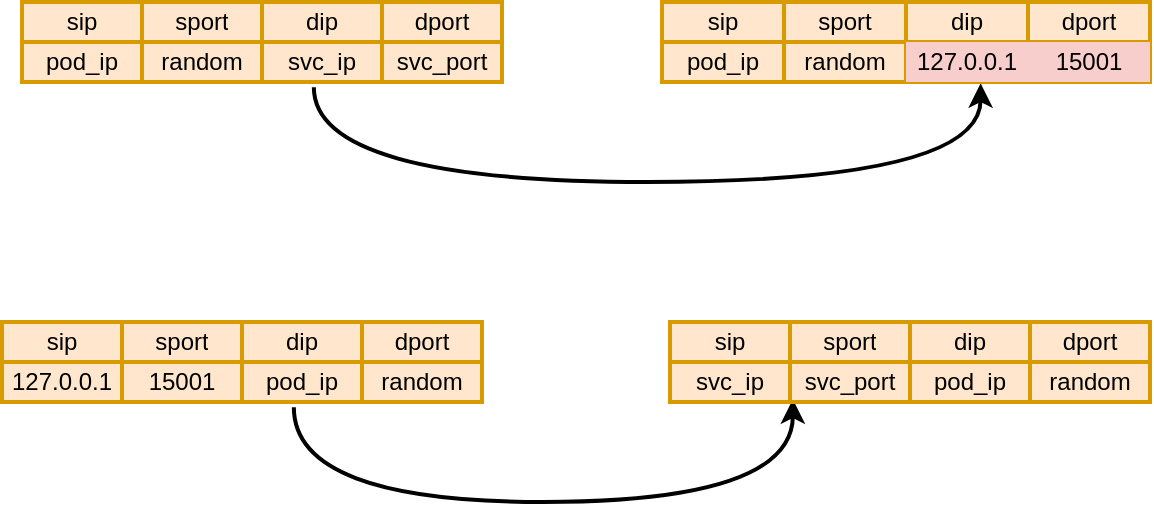 <mxfile version="14.4.2" type="github">
  <diagram id="q3DHzyylVSjhvPdqJ01j" name="Page-1">
    <mxGraphModel dx="782" dy="475" grid="1" gridSize="10" guides="1" tooltips="1" connect="1" arrows="1" fold="1" page="1" pageScale="1" pageWidth="850" pageHeight="1100" math="0" shadow="0">
      <root>
        <mxCell id="0" />
        <mxCell id="1" parent="0" />
        <mxCell id="aCyn5NSVWf0VDw9uky3m-24" style="edgeStyle=orthogonalEdgeStyle;rounded=0;orthogonalLoop=1;jettySize=auto;html=1;curved=1;exitX=0.608;exitY=1.133;exitDx=0;exitDy=0;exitPerimeter=0;entryX=0.653;entryY=1.033;entryDx=0;entryDy=0;entryPerimeter=0;strokeWidth=2;sketch=0;" edge="1" parent="1" source="aCyn5NSVWf0VDw9uky3m-7" target="aCyn5NSVWf0VDw9uky3m-18">
          <mxGeometry relative="1" as="geometry">
            <Array as="points">
              <mxPoint x="266" y="220" />
              <mxPoint x="599" y="220" />
            </Array>
          </mxGeometry>
        </mxCell>
        <mxCell id="aCyn5NSVWf0VDw9uky3m-1" value="" style="shape=table;html=1;whiteSpace=wrap;startSize=0;container=1;collapsible=0;childLayout=tableLayout;shadow=0;fillColor=#ffe6cc;strokeColor=#d79b00;strokeWidth=2;" vertex="1" parent="1">
          <mxGeometry x="120" y="130" width="240" height="40" as="geometry" />
        </mxCell>
        <mxCell id="aCyn5NSVWf0VDw9uky3m-2" value="" style="shape=partialRectangle;html=1;whiteSpace=wrap;collapsible=0;dropTarget=0;pointerEvents=0;fillColor=none;top=0;left=0;bottom=0;right=0;points=[[0,0.5],[1,0.5]];portConstraint=eastwest;" vertex="1" parent="aCyn5NSVWf0VDw9uky3m-1">
          <mxGeometry width="240" height="20" as="geometry" />
        </mxCell>
        <mxCell id="aCyn5NSVWf0VDw9uky3m-3" value="sip" style="shape=partialRectangle;html=1;whiteSpace=wrap;connectable=0;overflow=hidden;fillColor=none;top=0;left=0;bottom=0;right=0;" vertex="1" parent="aCyn5NSVWf0VDw9uky3m-2">
          <mxGeometry width="60" height="20" as="geometry" />
        </mxCell>
        <mxCell id="aCyn5NSVWf0VDw9uky3m-4" value="sport" style="shape=partialRectangle;html=1;whiteSpace=wrap;connectable=0;overflow=hidden;fillColor=none;top=0;left=0;bottom=0;right=0;" vertex="1" parent="aCyn5NSVWf0VDw9uky3m-2">
          <mxGeometry x="60" width="60" height="20" as="geometry" />
        </mxCell>
        <mxCell id="aCyn5NSVWf0VDw9uky3m-5" value="dip" style="shape=partialRectangle;html=1;whiteSpace=wrap;connectable=0;overflow=hidden;fillColor=none;top=0;left=0;bottom=0;right=0;" vertex="1" parent="aCyn5NSVWf0VDw9uky3m-2">
          <mxGeometry x="120" width="60" height="20" as="geometry" />
        </mxCell>
        <mxCell id="aCyn5NSVWf0VDw9uky3m-6" value="dport" style="shape=partialRectangle;html=1;whiteSpace=wrap;connectable=0;overflow=hidden;fillColor=none;top=0;left=0;bottom=0;right=0;" vertex="1" parent="aCyn5NSVWf0VDw9uky3m-2">
          <mxGeometry x="180" width="60" height="20" as="geometry" />
        </mxCell>
        <mxCell id="aCyn5NSVWf0VDw9uky3m-7" value="" style="shape=partialRectangle;html=1;whiteSpace=wrap;collapsible=0;dropTarget=0;pointerEvents=0;fillColor=none;top=0;left=0;bottom=0;right=0;points=[[0,0.5],[1,0.5]];portConstraint=eastwest;" vertex="1" parent="aCyn5NSVWf0VDw9uky3m-1">
          <mxGeometry y="20" width="240" height="20" as="geometry" />
        </mxCell>
        <mxCell id="aCyn5NSVWf0VDw9uky3m-8" value="pod_ip" style="shape=partialRectangle;html=1;whiteSpace=wrap;connectable=0;overflow=hidden;fillColor=none;top=0;left=0;bottom=0;right=0;" vertex="1" parent="aCyn5NSVWf0VDw9uky3m-7">
          <mxGeometry width="60" height="20" as="geometry" />
        </mxCell>
        <mxCell id="aCyn5NSVWf0VDw9uky3m-9" value="random" style="shape=partialRectangle;html=1;whiteSpace=wrap;connectable=0;overflow=hidden;fillColor=none;top=0;left=0;bottom=0;right=0;" vertex="1" parent="aCyn5NSVWf0VDw9uky3m-7">
          <mxGeometry x="60" width="60" height="20" as="geometry" />
        </mxCell>
        <mxCell id="aCyn5NSVWf0VDw9uky3m-10" value="svc_ip" style="shape=partialRectangle;html=1;whiteSpace=wrap;connectable=0;overflow=hidden;fillColor=none;top=0;left=0;bottom=0;right=0;" vertex="1" parent="aCyn5NSVWf0VDw9uky3m-7">
          <mxGeometry x="120" width="60" height="20" as="geometry" />
        </mxCell>
        <mxCell id="aCyn5NSVWf0VDw9uky3m-11" value="svc_port" style="shape=partialRectangle;html=1;whiteSpace=wrap;connectable=0;overflow=hidden;fillColor=none;top=0;left=0;bottom=0;right=0;" vertex="1" parent="aCyn5NSVWf0VDw9uky3m-7">
          <mxGeometry x="180" width="60" height="20" as="geometry" />
        </mxCell>
        <mxCell id="aCyn5NSVWf0VDw9uky3m-12" value="" style="shape=table;html=1;whiteSpace=wrap;startSize=0;container=1;collapsible=0;childLayout=tableLayout;shadow=0;fillColor=#ffe6cc;strokeColor=#d79b00;strokeWidth=2;" vertex="1" parent="1">
          <mxGeometry x="440" y="130" width="244" height="40" as="geometry" />
        </mxCell>
        <mxCell id="aCyn5NSVWf0VDw9uky3m-13" value="" style="shape=partialRectangle;html=1;whiteSpace=wrap;collapsible=0;dropTarget=0;pointerEvents=0;fillColor=none;top=0;left=0;bottom=0;right=0;points=[[0,0.5],[1,0.5]];portConstraint=eastwest;" vertex="1" parent="aCyn5NSVWf0VDw9uky3m-12">
          <mxGeometry width="244" height="20" as="geometry" />
        </mxCell>
        <mxCell id="aCyn5NSVWf0VDw9uky3m-14" value="sip" style="shape=partialRectangle;html=1;whiteSpace=wrap;connectable=0;overflow=hidden;fillColor=none;top=0;left=0;bottom=0;right=0;" vertex="1" parent="aCyn5NSVWf0VDw9uky3m-13">
          <mxGeometry width="61" height="20" as="geometry" />
        </mxCell>
        <mxCell id="aCyn5NSVWf0VDw9uky3m-15" value="sport" style="shape=partialRectangle;html=1;whiteSpace=wrap;connectable=0;overflow=hidden;fillColor=none;top=0;left=0;bottom=0;right=0;" vertex="1" parent="aCyn5NSVWf0VDw9uky3m-13">
          <mxGeometry x="61" width="61" height="20" as="geometry" />
        </mxCell>
        <mxCell id="aCyn5NSVWf0VDw9uky3m-16" value="dip" style="shape=partialRectangle;html=1;whiteSpace=wrap;connectable=0;overflow=hidden;fillColor=none;top=0;left=0;bottom=0;right=0;" vertex="1" parent="aCyn5NSVWf0VDw9uky3m-13">
          <mxGeometry x="122" width="61" height="20" as="geometry" />
        </mxCell>
        <mxCell id="aCyn5NSVWf0VDw9uky3m-17" value="dport" style="shape=partialRectangle;html=1;whiteSpace=wrap;connectable=0;overflow=hidden;fillColor=none;top=0;left=0;bottom=0;right=0;" vertex="1" parent="aCyn5NSVWf0VDw9uky3m-13">
          <mxGeometry x="183" width="61" height="20" as="geometry" />
        </mxCell>
        <mxCell id="aCyn5NSVWf0VDw9uky3m-18" value="" style="shape=partialRectangle;html=1;whiteSpace=wrap;collapsible=0;dropTarget=0;pointerEvents=0;fillColor=none;top=0;left=0;bottom=0;right=0;points=[[0,0.5],[1,0.5]];portConstraint=eastwest;" vertex="1" parent="aCyn5NSVWf0VDw9uky3m-12">
          <mxGeometry y="20" width="244" height="20" as="geometry" />
        </mxCell>
        <mxCell id="aCyn5NSVWf0VDw9uky3m-19" value="pod_ip" style="shape=partialRectangle;html=1;whiteSpace=wrap;connectable=0;overflow=hidden;fillColor=none;top=0;left=0;bottom=0;right=0;" vertex="1" parent="aCyn5NSVWf0VDw9uky3m-18">
          <mxGeometry width="61" height="20" as="geometry" />
        </mxCell>
        <mxCell id="aCyn5NSVWf0VDw9uky3m-20" value="random" style="shape=partialRectangle;html=1;whiteSpace=wrap;connectable=0;overflow=hidden;fillColor=none;top=0;left=0;bottom=0;right=0;" vertex="1" parent="aCyn5NSVWf0VDw9uky3m-18">
          <mxGeometry x="61" width="61" height="20" as="geometry" />
        </mxCell>
        <mxCell id="aCyn5NSVWf0VDw9uky3m-21" value="127.0.0.1" style="shape=partialRectangle;html=1;whiteSpace=wrap;connectable=0;overflow=hidden;fillColor=#f8cecc;top=0;left=0;bottom=0;right=0;strokeColor=#b85450;strokeWidth=2;" vertex="1" parent="aCyn5NSVWf0VDw9uky3m-18">
          <mxGeometry x="122" width="61" height="20" as="geometry" />
        </mxCell>
        <mxCell id="aCyn5NSVWf0VDw9uky3m-22" value="15001" style="shape=partialRectangle;html=1;whiteSpace=wrap;connectable=0;overflow=hidden;fillColor=#f8cecc;top=0;left=0;bottom=0;right=0;perimeterSpacing=0;" vertex="1" parent="aCyn5NSVWf0VDw9uky3m-18">
          <mxGeometry x="183" width="61" height="20" as="geometry" />
        </mxCell>
        <mxCell id="aCyn5NSVWf0VDw9uky3m-36" style="edgeStyle=orthogonalEdgeStyle;rounded=0;orthogonalLoop=1;jettySize=auto;html=1;curved=1;exitX=0.608;exitY=1.133;exitDx=0;exitDy=0;exitPerimeter=0;strokeWidth=2;sketch=0;entryX=0.256;entryY=0.933;entryDx=0;entryDy=0;entryPerimeter=0;" edge="1" parent="1" source="aCyn5NSVWf0VDw9uky3m-43" target="aCyn5NSVWf0VDw9uky3m-65">
          <mxGeometry relative="1" as="geometry">
            <Array as="points">
              <mxPoint x="256" y="380" />
              <mxPoint x="505" y="380" />
            </Array>
            <mxPoint x="590" y="350" as="targetPoint" />
          </mxGeometry>
        </mxCell>
        <mxCell id="aCyn5NSVWf0VDw9uky3m-37" value="" style="shape=table;html=1;whiteSpace=wrap;startSize=0;container=1;collapsible=0;childLayout=tableLayout;shadow=0;fillColor=#ffe6cc;strokeColor=#d79b00;strokeWidth=2;rounded=0;sketch=0;" vertex="1" parent="1">
          <mxGeometry x="110" y="290" width="240" height="40" as="geometry" />
        </mxCell>
        <mxCell id="aCyn5NSVWf0VDw9uky3m-38" value="" style="shape=partialRectangle;html=1;whiteSpace=wrap;collapsible=0;dropTarget=0;pointerEvents=0;fillColor=none;top=0;left=0;bottom=0;right=0;points=[[0,0.5],[1,0.5]];portConstraint=eastwest;" vertex="1" parent="aCyn5NSVWf0VDw9uky3m-37">
          <mxGeometry width="240" height="20" as="geometry" />
        </mxCell>
        <mxCell id="aCyn5NSVWf0VDw9uky3m-39" value="sip" style="shape=partialRectangle;html=1;whiteSpace=wrap;connectable=0;overflow=hidden;fillColor=none;top=0;left=0;bottom=0;right=0;" vertex="1" parent="aCyn5NSVWf0VDw9uky3m-38">
          <mxGeometry width="60" height="20" as="geometry" />
        </mxCell>
        <mxCell id="aCyn5NSVWf0VDw9uky3m-40" value="sport" style="shape=partialRectangle;html=1;whiteSpace=wrap;connectable=0;overflow=hidden;fillColor=none;top=0;left=0;bottom=0;right=0;" vertex="1" parent="aCyn5NSVWf0VDw9uky3m-38">
          <mxGeometry x="60" width="60" height="20" as="geometry" />
        </mxCell>
        <mxCell id="aCyn5NSVWf0VDw9uky3m-41" value="dip" style="shape=partialRectangle;html=1;whiteSpace=wrap;connectable=0;overflow=hidden;fillColor=none;top=0;left=0;bottom=0;right=0;" vertex="1" parent="aCyn5NSVWf0VDw9uky3m-38">
          <mxGeometry x="120" width="60" height="20" as="geometry" />
        </mxCell>
        <mxCell id="aCyn5NSVWf0VDw9uky3m-42" value="dport" style="shape=partialRectangle;html=1;whiteSpace=wrap;connectable=0;overflow=hidden;fillColor=none;top=0;left=0;bottom=0;right=0;" vertex="1" parent="aCyn5NSVWf0VDw9uky3m-38">
          <mxGeometry x="180" width="60" height="20" as="geometry" />
        </mxCell>
        <mxCell id="aCyn5NSVWf0VDw9uky3m-43" value="" style="shape=partialRectangle;html=1;whiteSpace=wrap;collapsible=0;dropTarget=0;pointerEvents=0;fillColor=none;top=0;left=0;bottom=0;right=0;points=[[0,0.5],[1,0.5]];portConstraint=eastwest;" vertex="1" parent="aCyn5NSVWf0VDw9uky3m-37">
          <mxGeometry y="20" width="240" height="20" as="geometry" />
        </mxCell>
        <mxCell id="aCyn5NSVWf0VDw9uky3m-44" value="127.0.0.1" style="shape=partialRectangle;html=1;whiteSpace=wrap;connectable=0;overflow=hidden;fillColor=none;top=0;left=0;bottom=0;right=0;" vertex="1" parent="aCyn5NSVWf0VDw9uky3m-43">
          <mxGeometry width="60" height="20" as="geometry" />
        </mxCell>
        <mxCell id="aCyn5NSVWf0VDw9uky3m-45" value="15001" style="shape=partialRectangle;html=1;whiteSpace=wrap;connectable=0;overflow=hidden;fillColor=none;top=0;left=0;bottom=0;right=0;" vertex="1" parent="aCyn5NSVWf0VDw9uky3m-43">
          <mxGeometry x="60" width="60" height="20" as="geometry" />
        </mxCell>
        <mxCell id="aCyn5NSVWf0VDw9uky3m-46" value="pod_ip" style="shape=partialRectangle;html=1;whiteSpace=wrap;connectable=0;overflow=hidden;fillColor=none;top=0;left=0;bottom=0;right=0;" vertex="1" parent="aCyn5NSVWf0VDw9uky3m-43">
          <mxGeometry x="120" width="60" height="20" as="geometry" />
        </mxCell>
        <mxCell id="aCyn5NSVWf0VDw9uky3m-47" value="random" style="shape=partialRectangle;html=1;whiteSpace=wrap;connectable=0;overflow=hidden;fillColor=none;top=0;left=0;bottom=0;right=0;" vertex="1" parent="aCyn5NSVWf0VDw9uky3m-43">
          <mxGeometry x="180" width="60" height="20" as="geometry" />
        </mxCell>
        <mxCell id="aCyn5NSVWf0VDw9uky3m-59" value="" style="shape=table;html=1;whiteSpace=wrap;startSize=0;container=1;collapsible=0;childLayout=tableLayout;shadow=0;fillColor=#ffe6cc;strokeColor=#d79b00;strokeWidth=2;rounded=0;sketch=0;" vertex="1" parent="1">
          <mxGeometry x="444" y="290" width="240" height="40" as="geometry" />
        </mxCell>
        <mxCell id="aCyn5NSVWf0VDw9uky3m-60" value="" style="shape=partialRectangle;html=1;whiteSpace=wrap;collapsible=0;dropTarget=0;pointerEvents=0;fillColor=none;top=0;left=0;bottom=0;right=0;points=[[0,0.5],[1,0.5]];portConstraint=eastwest;" vertex="1" parent="aCyn5NSVWf0VDw9uky3m-59">
          <mxGeometry width="240" height="20" as="geometry" />
        </mxCell>
        <mxCell id="aCyn5NSVWf0VDw9uky3m-61" value="sip" style="shape=partialRectangle;html=1;whiteSpace=wrap;connectable=0;overflow=hidden;fillColor=none;top=0;left=0;bottom=0;right=0;" vertex="1" parent="aCyn5NSVWf0VDw9uky3m-60">
          <mxGeometry width="60" height="20" as="geometry" />
        </mxCell>
        <mxCell id="aCyn5NSVWf0VDw9uky3m-62" value="sport" style="shape=partialRectangle;html=1;whiteSpace=wrap;connectable=0;overflow=hidden;fillColor=none;top=0;left=0;bottom=0;right=0;" vertex="1" parent="aCyn5NSVWf0VDw9uky3m-60">
          <mxGeometry x="60" width="60" height="20" as="geometry" />
        </mxCell>
        <mxCell id="aCyn5NSVWf0VDw9uky3m-63" value="dip" style="shape=partialRectangle;html=1;whiteSpace=wrap;connectable=0;overflow=hidden;fillColor=none;top=0;left=0;bottom=0;right=0;" vertex="1" parent="aCyn5NSVWf0VDw9uky3m-60">
          <mxGeometry x="120" width="60" height="20" as="geometry" />
        </mxCell>
        <mxCell id="aCyn5NSVWf0VDw9uky3m-64" value="dport" style="shape=partialRectangle;html=1;whiteSpace=wrap;connectable=0;overflow=hidden;fillColor=none;top=0;left=0;bottom=0;right=0;" vertex="1" parent="aCyn5NSVWf0VDw9uky3m-60">
          <mxGeometry x="180" width="60" height="20" as="geometry" />
        </mxCell>
        <mxCell id="aCyn5NSVWf0VDw9uky3m-65" value="" style="shape=partialRectangle;html=1;whiteSpace=wrap;collapsible=0;dropTarget=0;pointerEvents=0;fillColor=none;top=0;left=0;bottom=0;right=0;points=[[0,0.5],[1,0.5]];portConstraint=eastwest;" vertex="1" parent="aCyn5NSVWf0VDw9uky3m-59">
          <mxGeometry y="20" width="240" height="20" as="geometry" />
        </mxCell>
        <mxCell id="aCyn5NSVWf0VDw9uky3m-66" value="svc_ip" style="shape=partialRectangle;html=1;whiteSpace=wrap;connectable=0;overflow=hidden;fillColor=none;top=0;left=0;bottom=0;right=0;" vertex="1" parent="aCyn5NSVWf0VDw9uky3m-65">
          <mxGeometry width="60" height="20" as="geometry" />
        </mxCell>
        <mxCell id="aCyn5NSVWf0VDw9uky3m-67" value="svc_port" style="shape=partialRectangle;html=1;whiteSpace=wrap;connectable=0;overflow=hidden;fillColor=none;top=0;left=0;bottom=0;right=0;" vertex="1" parent="aCyn5NSVWf0VDw9uky3m-65">
          <mxGeometry x="60" width="60" height="20" as="geometry" />
        </mxCell>
        <mxCell id="aCyn5NSVWf0VDw9uky3m-68" value="pod_ip" style="shape=partialRectangle;html=1;whiteSpace=wrap;connectable=0;overflow=hidden;fillColor=none;top=0;left=0;bottom=0;right=0;" vertex="1" parent="aCyn5NSVWf0VDw9uky3m-65">
          <mxGeometry x="120" width="60" height="20" as="geometry" />
        </mxCell>
        <mxCell id="aCyn5NSVWf0VDw9uky3m-69" value="random" style="shape=partialRectangle;html=1;whiteSpace=wrap;connectable=0;overflow=hidden;fillColor=none;top=0;left=0;bottom=0;right=0;" vertex="1" parent="aCyn5NSVWf0VDw9uky3m-65">
          <mxGeometry x="180" width="60" height="20" as="geometry" />
        </mxCell>
      </root>
    </mxGraphModel>
  </diagram>
</mxfile>
